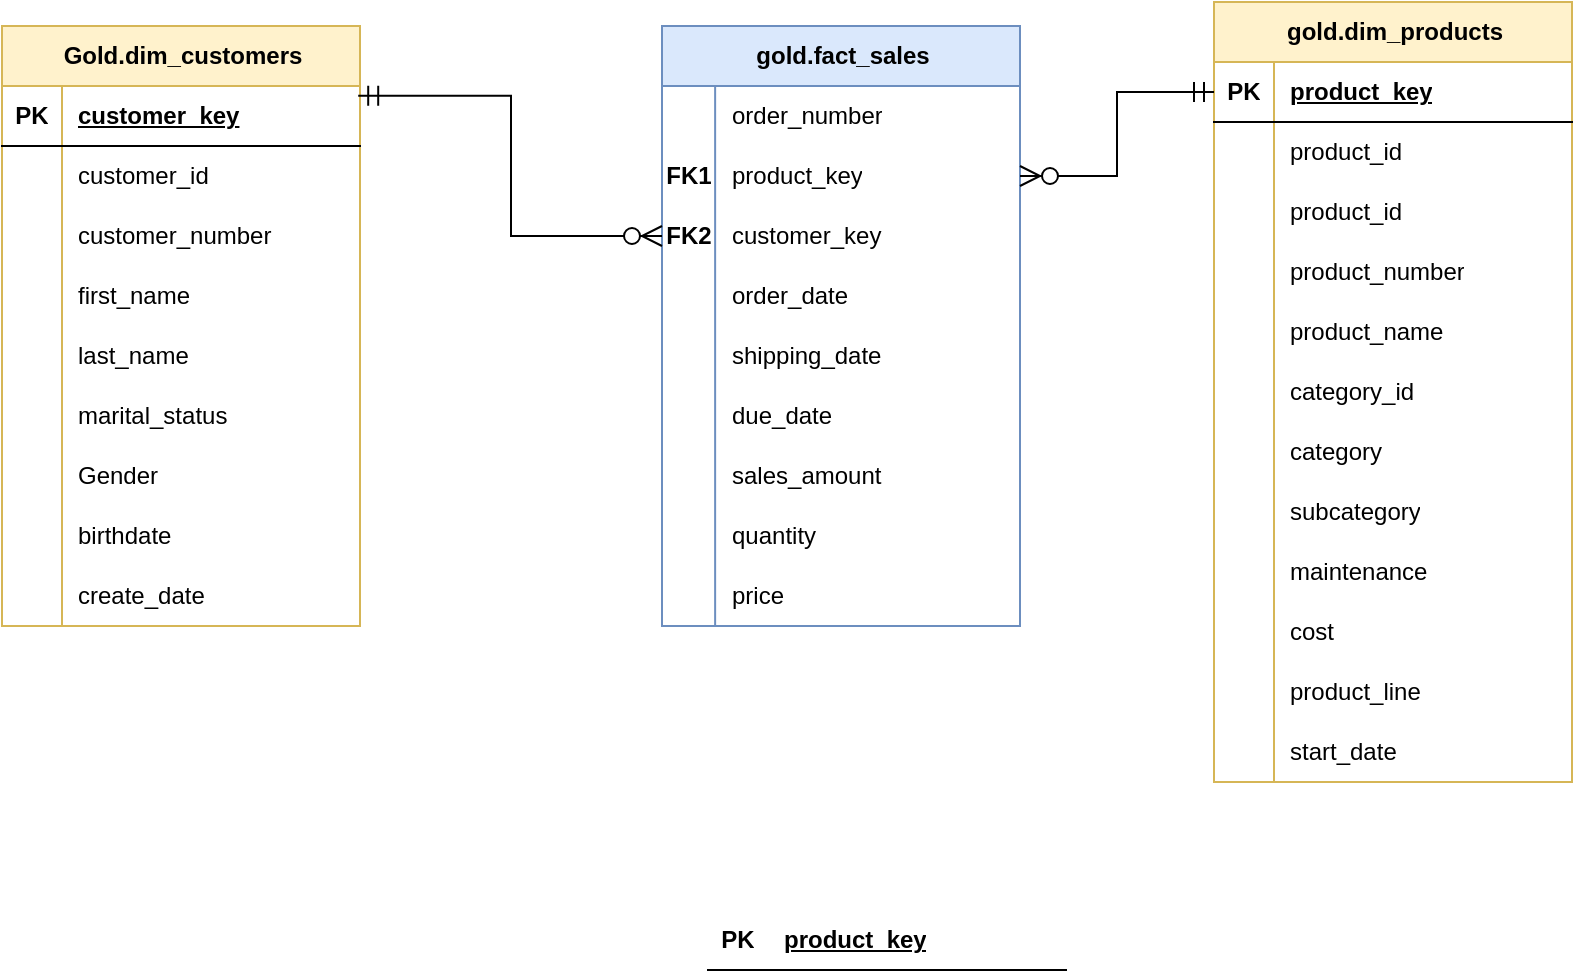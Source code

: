 <mxfile version="28.1.1">
  <diagram name="Page-1" id="63vVCfD1VxwzjNceuNrs">
    <mxGraphModel dx="1189" dy="1664" grid="0" gridSize="10" guides="1" tooltips="1" connect="1" arrows="1" fold="1" page="0" pageScale="1" pageWidth="850" pageHeight="1100" math="0" shadow="0">
      <root>
        <mxCell id="0" />
        <mxCell id="1" parent="0" />
        <mxCell id="k10JmdyCMAcYPSyfV8gS-1" value="Gold.dim_customers" style="shape=table;startSize=30;container=1;collapsible=1;childLayout=tableLayout;fixedRows=1;rowLines=0;fontStyle=1;align=center;resizeLast=1;html=1;fillColor=#fff2cc;strokeColor=#d6b656;" vertex="1" parent="1">
          <mxGeometry x="-175" width="179" height="300" as="geometry" />
        </mxCell>
        <mxCell id="k10JmdyCMAcYPSyfV8gS-2" value="" style="shape=tableRow;horizontal=0;startSize=0;swimlaneHead=0;swimlaneBody=0;fillColor=none;collapsible=0;dropTarget=0;points=[[0,0.5],[1,0.5]];portConstraint=eastwest;top=0;left=0;right=0;bottom=1;" vertex="1" parent="k10JmdyCMAcYPSyfV8gS-1">
          <mxGeometry y="30" width="179" height="30" as="geometry" />
        </mxCell>
        <mxCell id="k10JmdyCMAcYPSyfV8gS-3" value="PK" style="shape=partialRectangle;connectable=0;fillColor=none;top=0;left=0;bottom=0;right=0;fontStyle=1;overflow=hidden;whiteSpace=wrap;html=1;" vertex="1" parent="k10JmdyCMAcYPSyfV8gS-2">
          <mxGeometry width="30" height="30" as="geometry">
            <mxRectangle width="30" height="30" as="alternateBounds" />
          </mxGeometry>
        </mxCell>
        <mxCell id="k10JmdyCMAcYPSyfV8gS-4" value="customer_key" style="shape=partialRectangle;connectable=0;fillColor=none;top=0;left=0;bottom=0;right=0;align=left;spacingLeft=6;fontStyle=5;overflow=hidden;whiteSpace=wrap;html=1;" vertex="1" parent="k10JmdyCMAcYPSyfV8gS-2">
          <mxGeometry x="30" width="149" height="30" as="geometry">
            <mxRectangle width="149" height="30" as="alternateBounds" />
          </mxGeometry>
        </mxCell>
        <mxCell id="k10JmdyCMAcYPSyfV8gS-5" value="" style="shape=tableRow;horizontal=0;startSize=0;swimlaneHead=0;swimlaneBody=0;fillColor=none;collapsible=0;dropTarget=0;points=[[0,0.5],[1,0.5]];portConstraint=eastwest;top=0;left=0;right=0;bottom=0;" vertex="1" parent="k10JmdyCMAcYPSyfV8gS-1">
          <mxGeometry y="60" width="179" height="30" as="geometry" />
        </mxCell>
        <mxCell id="k10JmdyCMAcYPSyfV8gS-6" value="" style="shape=partialRectangle;connectable=0;fillColor=none;top=0;left=0;bottom=0;right=0;editable=1;overflow=hidden;whiteSpace=wrap;html=1;" vertex="1" parent="k10JmdyCMAcYPSyfV8gS-5">
          <mxGeometry width="30" height="30" as="geometry">
            <mxRectangle width="30" height="30" as="alternateBounds" />
          </mxGeometry>
        </mxCell>
        <mxCell id="k10JmdyCMAcYPSyfV8gS-7" value="customer_id" style="shape=partialRectangle;connectable=0;fillColor=none;top=0;left=0;bottom=0;right=0;align=left;spacingLeft=6;overflow=hidden;whiteSpace=wrap;html=1;" vertex="1" parent="k10JmdyCMAcYPSyfV8gS-5">
          <mxGeometry x="30" width="149" height="30" as="geometry">
            <mxRectangle width="149" height="30" as="alternateBounds" />
          </mxGeometry>
        </mxCell>
        <mxCell id="k10JmdyCMAcYPSyfV8gS-8" value="" style="shape=tableRow;horizontal=0;startSize=0;swimlaneHead=0;swimlaneBody=0;fillColor=none;collapsible=0;dropTarget=0;points=[[0,0.5],[1,0.5]];portConstraint=eastwest;top=0;left=0;right=0;bottom=0;" vertex="1" parent="k10JmdyCMAcYPSyfV8gS-1">
          <mxGeometry y="90" width="179" height="30" as="geometry" />
        </mxCell>
        <mxCell id="k10JmdyCMAcYPSyfV8gS-9" value="" style="shape=partialRectangle;connectable=0;fillColor=none;top=0;left=0;bottom=0;right=0;editable=1;overflow=hidden;whiteSpace=wrap;html=1;" vertex="1" parent="k10JmdyCMAcYPSyfV8gS-8">
          <mxGeometry width="30" height="30" as="geometry">
            <mxRectangle width="30" height="30" as="alternateBounds" />
          </mxGeometry>
        </mxCell>
        <mxCell id="k10JmdyCMAcYPSyfV8gS-10" value="customer_number" style="shape=partialRectangle;connectable=0;fillColor=none;top=0;left=0;bottom=0;right=0;align=left;spacingLeft=6;overflow=hidden;whiteSpace=wrap;html=1;" vertex="1" parent="k10JmdyCMAcYPSyfV8gS-8">
          <mxGeometry x="30" width="149" height="30" as="geometry">
            <mxRectangle width="149" height="30" as="alternateBounds" />
          </mxGeometry>
        </mxCell>
        <mxCell id="k10JmdyCMAcYPSyfV8gS-11" value="" style="shape=tableRow;horizontal=0;startSize=0;swimlaneHead=0;swimlaneBody=0;fillColor=none;collapsible=0;dropTarget=0;points=[[0,0.5],[1,0.5]];portConstraint=eastwest;top=0;left=0;right=0;bottom=0;" vertex="1" parent="k10JmdyCMAcYPSyfV8gS-1">
          <mxGeometry y="120" width="179" height="30" as="geometry" />
        </mxCell>
        <mxCell id="k10JmdyCMAcYPSyfV8gS-12" value="" style="shape=partialRectangle;connectable=0;fillColor=none;top=0;left=0;bottom=0;right=0;editable=1;overflow=hidden;whiteSpace=wrap;html=1;" vertex="1" parent="k10JmdyCMAcYPSyfV8gS-11">
          <mxGeometry width="30" height="30" as="geometry">
            <mxRectangle width="30" height="30" as="alternateBounds" />
          </mxGeometry>
        </mxCell>
        <mxCell id="k10JmdyCMAcYPSyfV8gS-13" value="first_name" style="shape=partialRectangle;connectable=0;fillColor=none;top=0;left=0;bottom=0;right=0;align=left;spacingLeft=6;overflow=hidden;whiteSpace=wrap;html=1;" vertex="1" parent="k10JmdyCMAcYPSyfV8gS-11">
          <mxGeometry x="30" width="149" height="30" as="geometry">
            <mxRectangle width="149" height="30" as="alternateBounds" />
          </mxGeometry>
        </mxCell>
        <mxCell id="k10JmdyCMAcYPSyfV8gS-14" value="" style="shape=tableRow;horizontal=0;startSize=0;swimlaneHead=0;swimlaneBody=0;fillColor=none;collapsible=0;dropTarget=0;points=[[0,0.5],[1,0.5]];portConstraint=eastwest;top=0;left=0;right=0;bottom=0;" vertex="1" parent="k10JmdyCMAcYPSyfV8gS-1">
          <mxGeometry y="150" width="179" height="30" as="geometry" />
        </mxCell>
        <mxCell id="k10JmdyCMAcYPSyfV8gS-15" value="" style="shape=partialRectangle;connectable=0;fillColor=none;top=0;left=0;bottom=0;right=0;editable=1;overflow=hidden;whiteSpace=wrap;html=1;" vertex="1" parent="k10JmdyCMAcYPSyfV8gS-14">
          <mxGeometry width="30" height="30" as="geometry">
            <mxRectangle width="30" height="30" as="alternateBounds" />
          </mxGeometry>
        </mxCell>
        <mxCell id="k10JmdyCMAcYPSyfV8gS-16" value="last_name" style="shape=partialRectangle;connectable=0;fillColor=none;top=0;left=0;bottom=0;right=0;align=left;spacingLeft=6;overflow=hidden;whiteSpace=wrap;html=1;" vertex="1" parent="k10JmdyCMAcYPSyfV8gS-14">
          <mxGeometry x="30" width="149" height="30" as="geometry">
            <mxRectangle width="149" height="30" as="alternateBounds" />
          </mxGeometry>
        </mxCell>
        <mxCell id="k10JmdyCMAcYPSyfV8gS-17" value="" style="shape=tableRow;horizontal=0;startSize=0;swimlaneHead=0;swimlaneBody=0;fillColor=none;collapsible=0;dropTarget=0;points=[[0,0.5],[1,0.5]];portConstraint=eastwest;top=0;left=0;right=0;bottom=0;" vertex="1" parent="k10JmdyCMAcYPSyfV8gS-1">
          <mxGeometry y="180" width="179" height="30" as="geometry" />
        </mxCell>
        <mxCell id="k10JmdyCMAcYPSyfV8gS-18" value="" style="shape=partialRectangle;connectable=0;fillColor=none;top=0;left=0;bottom=0;right=0;editable=1;overflow=hidden;whiteSpace=wrap;html=1;" vertex="1" parent="k10JmdyCMAcYPSyfV8gS-17">
          <mxGeometry width="30" height="30" as="geometry">
            <mxRectangle width="30" height="30" as="alternateBounds" />
          </mxGeometry>
        </mxCell>
        <mxCell id="k10JmdyCMAcYPSyfV8gS-19" value="marital_status" style="shape=partialRectangle;connectable=0;fillColor=none;top=0;left=0;bottom=0;right=0;align=left;spacingLeft=6;overflow=hidden;whiteSpace=wrap;html=1;" vertex="1" parent="k10JmdyCMAcYPSyfV8gS-17">
          <mxGeometry x="30" width="149" height="30" as="geometry">
            <mxRectangle width="149" height="30" as="alternateBounds" />
          </mxGeometry>
        </mxCell>
        <mxCell id="k10JmdyCMAcYPSyfV8gS-20" value="" style="shape=tableRow;horizontal=0;startSize=0;swimlaneHead=0;swimlaneBody=0;fillColor=none;collapsible=0;dropTarget=0;points=[[0,0.5],[1,0.5]];portConstraint=eastwest;top=0;left=0;right=0;bottom=0;" vertex="1" parent="k10JmdyCMAcYPSyfV8gS-1">
          <mxGeometry y="210" width="179" height="30" as="geometry" />
        </mxCell>
        <mxCell id="k10JmdyCMAcYPSyfV8gS-21" value="" style="shape=partialRectangle;connectable=0;fillColor=none;top=0;left=0;bottom=0;right=0;editable=1;overflow=hidden;whiteSpace=wrap;html=1;" vertex="1" parent="k10JmdyCMAcYPSyfV8gS-20">
          <mxGeometry width="30" height="30" as="geometry">
            <mxRectangle width="30" height="30" as="alternateBounds" />
          </mxGeometry>
        </mxCell>
        <mxCell id="k10JmdyCMAcYPSyfV8gS-22" value="Gender" style="shape=partialRectangle;connectable=0;fillColor=none;top=0;left=0;bottom=0;right=0;align=left;spacingLeft=6;overflow=hidden;whiteSpace=wrap;html=1;" vertex="1" parent="k10JmdyCMAcYPSyfV8gS-20">
          <mxGeometry x="30" width="149" height="30" as="geometry">
            <mxRectangle width="149" height="30" as="alternateBounds" />
          </mxGeometry>
        </mxCell>
        <mxCell id="k10JmdyCMAcYPSyfV8gS-23" value="" style="shape=tableRow;horizontal=0;startSize=0;swimlaneHead=0;swimlaneBody=0;fillColor=none;collapsible=0;dropTarget=0;points=[[0,0.5],[1,0.5]];portConstraint=eastwest;top=0;left=0;right=0;bottom=0;" vertex="1" parent="k10JmdyCMAcYPSyfV8gS-1">
          <mxGeometry y="240" width="179" height="30" as="geometry" />
        </mxCell>
        <mxCell id="k10JmdyCMAcYPSyfV8gS-24" value="" style="shape=partialRectangle;connectable=0;fillColor=none;top=0;left=0;bottom=0;right=0;editable=1;overflow=hidden;whiteSpace=wrap;html=1;" vertex="1" parent="k10JmdyCMAcYPSyfV8gS-23">
          <mxGeometry width="30" height="30" as="geometry">
            <mxRectangle width="30" height="30" as="alternateBounds" />
          </mxGeometry>
        </mxCell>
        <mxCell id="k10JmdyCMAcYPSyfV8gS-25" value="birthdate" style="shape=partialRectangle;connectable=0;fillColor=none;top=0;left=0;bottom=0;right=0;align=left;spacingLeft=6;overflow=hidden;whiteSpace=wrap;html=1;" vertex="1" parent="k10JmdyCMAcYPSyfV8gS-23">
          <mxGeometry x="30" width="149" height="30" as="geometry">
            <mxRectangle width="149" height="30" as="alternateBounds" />
          </mxGeometry>
        </mxCell>
        <mxCell id="k10JmdyCMAcYPSyfV8gS-26" value="" style="shape=tableRow;horizontal=0;startSize=0;swimlaneHead=0;swimlaneBody=0;fillColor=none;collapsible=0;dropTarget=0;points=[[0,0.5],[1,0.5]];portConstraint=eastwest;top=0;left=0;right=0;bottom=0;" vertex="1" parent="k10JmdyCMAcYPSyfV8gS-1">
          <mxGeometry y="270" width="179" height="30" as="geometry" />
        </mxCell>
        <mxCell id="k10JmdyCMAcYPSyfV8gS-27" value="" style="shape=partialRectangle;connectable=0;fillColor=none;top=0;left=0;bottom=0;right=0;editable=1;overflow=hidden;whiteSpace=wrap;html=1;" vertex="1" parent="k10JmdyCMAcYPSyfV8gS-26">
          <mxGeometry width="30" height="30" as="geometry">
            <mxRectangle width="30" height="30" as="alternateBounds" />
          </mxGeometry>
        </mxCell>
        <mxCell id="k10JmdyCMAcYPSyfV8gS-28" value="create_date" style="shape=partialRectangle;connectable=0;fillColor=none;top=0;left=0;bottom=0;right=0;align=left;spacingLeft=6;overflow=hidden;whiteSpace=wrap;html=1;" vertex="1" parent="k10JmdyCMAcYPSyfV8gS-26">
          <mxGeometry x="30" width="149" height="30" as="geometry">
            <mxRectangle width="149" height="30" as="alternateBounds" />
          </mxGeometry>
        </mxCell>
        <mxCell id="k10JmdyCMAcYPSyfV8gS-29" value="gold.dim_products" style="shape=table;startSize=30;container=1;collapsible=1;childLayout=tableLayout;fixedRows=1;rowLines=0;fontStyle=1;align=center;resizeLast=1;html=1;fillColor=#fff2cc;strokeColor=#d6b656;" vertex="1" parent="1">
          <mxGeometry x="431" y="-12" width="179" height="390" as="geometry" />
        </mxCell>
        <mxCell id="k10JmdyCMAcYPSyfV8gS-30" value="" style="shape=tableRow;horizontal=0;startSize=0;swimlaneHead=0;swimlaneBody=0;fillColor=none;collapsible=0;dropTarget=0;points=[[0,0.5],[1,0.5]];portConstraint=eastwest;top=0;left=0;right=0;bottom=1;" vertex="1" parent="k10JmdyCMAcYPSyfV8gS-29">
          <mxGeometry y="30" width="179" height="30" as="geometry" />
        </mxCell>
        <mxCell id="k10JmdyCMAcYPSyfV8gS-31" value="PK" style="shape=partialRectangle;connectable=0;fillColor=none;top=0;left=0;bottom=0;right=0;fontStyle=1;overflow=hidden;whiteSpace=wrap;html=1;" vertex="1" parent="k10JmdyCMAcYPSyfV8gS-30">
          <mxGeometry width="30" height="30" as="geometry">
            <mxRectangle width="30" height="30" as="alternateBounds" />
          </mxGeometry>
        </mxCell>
        <mxCell id="k10JmdyCMAcYPSyfV8gS-32" value="product_key" style="shape=partialRectangle;connectable=0;fillColor=none;top=0;left=0;bottom=0;right=0;align=left;spacingLeft=6;fontStyle=5;overflow=hidden;whiteSpace=wrap;html=1;" vertex="1" parent="k10JmdyCMAcYPSyfV8gS-30">
          <mxGeometry x="30" width="149" height="30" as="geometry">
            <mxRectangle width="149" height="30" as="alternateBounds" />
          </mxGeometry>
        </mxCell>
        <mxCell id="k10JmdyCMAcYPSyfV8gS-33" value="" style="shape=tableRow;horizontal=0;startSize=0;swimlaneHead=0;swimlaneBody=0;fillColor=none;collapsible=0;dropTarget=0;points=[[0,0.5],[1,0.5]];portConstraint=eastwest;top=0;left=0;right=0;bottom=0;" vertex="1" parent="k10JmdyCMAcYPSyfV8gS-29">
          <mxGeometry y="60" width="179" height="30" as="geometry" />
        </mxCell>
        <mxCell id="k10JmdyCMAcYPSyfV8gS-34" value="" style="shape=partialRectangle;connectable=0;fillColor=none;top=0;left=0;bottom=0;right=0;editable=1;overflow=hidden;whiteSpace=wrap;html=1;" vertex="1" parent="k10JmdyCMAcYPSyfV8gS-33">
          <mxGeometry width="30" height="30" as="geometry">
            <mxRectangle width="30" height="30" as="alternateBounds" />
          </mxGeometry>
        </mxCell>
        <mxCell id="k10JmdyCMAcYPSyfV8gS-35" value="product_id" style="shape=partialRectangle;connectable=0;fillColor=none;top=0;left=0;bottom=0;right=0;align=left;spacingLeft=6;overflow=hidden;whiteSpace=wrap;html=1;" vertex="1" parent="k10JmdyCMAcYPSyfV8gS-33">
          <mxGeometry x="30" width="149" height="30" as="geometry">
            <mxRectangle width="149" height="30" as="alternateBounds" />
          </mxGeometry>
        </mxCell>
        <mxCell id="k10JmdyCMAcYPSyfV8gS-36" value="" style="shape=tableRow;horizontal=0;startSize=0;swimlaneHead=0;swimlaneBody=0;fillColor=none;collapsible=0;dropTarget=0;points=[[0,0.5],[1,0.5]];portConstraint=eastwest;top=0;left=0;right=0;bottom=0;" vertex="1" parent="k10JmdyCMAcYPSyfV8gS-29">
          <mxGeometry y="90" width="179" height="30" as="geometry" />
        </mxCell>
        <mxCell id="k10JmdyCMAcYPSyfV8gS-37" value="" style="shape=partialRectangle;connectable=0;fillColor=none;top=0;left=0;bottom=0;right=0;editable=1;overflow=hidden;whiteSpace=wrap;html=1;" vertex="1" parent="k10JmdyCMAcYPSyfV8gS-36">
          <mxGeometry width="30" height="30" as="geometry">
            <mxRectangle width="30" height="30" as="alternateBounds" />
          </mxGeometry>
        </mxCell>
        <mxCell id="k10JmdyCMAcYPSyfV8gS-38" value="product_id" style="shape=partialRectangle;connectable=0;fillColor=none;top=0;left=0;bottom=0;right=0;align=left;spacingLeft=6;overflow=hidden;whiteSpace=wrap;html=1;" vertex="1" parent="k10JmdyCMAcYPSyfV8gS-36">
          <mxGeometry x="30" width="149" height="30" as="geometry">
            <mxRectangle width="149" height="30" as="alternateBounds" />
          </mxGeometry>
        </mxCell>
        <mxCell id="k10JmdyCMAcYPSyfV8gS-39" value="" style="shape=tableRow;horizontal=0;startSize=0;swimlaneHead=0;swimlaneBody=0;fillColor=none;collapsible=0;dropTarget=0;points=[[0,0.5],[1,0.5]];portConstraint=eastwest;top=0;left=0;right=0;bottom=0;" vertex="1" parent="k10JmdyCMAcYPSyfV8gS-29">
          <mxGeometry y="120" width="179" height="30" as="geometry" />
        </mxCell>
        <mxCell id="k10JmdyCMAcYPSyfV8gS-40" value="" style="shape=partialRectangle;connectable=0;fillColor=none;top=0;left=0;bottom=0;right=0;editable=1;overflow=hidden;whiteSpace=wrap;html=1;" vertex="1" parent="k10JmdyCMAcYPSyfV8gS-39">
          <mxGeometry width="30" height="30" as="geometry">
            <mxRectangle width="30" height="30" as="alternateBounds" />
          </mxGeometry>
        </mxCell>
        <mxCell id="k10JmdyCMAcYPSyfV8gS-41" value="product_number" style="shape=partialRectangle;connectable=0;fillColor=none;top=0;left=0;bottom=0;right=0;align=left;spacingLeft=6;overflow=hidden;whiteSpace=wrap;html=1;" vertex="1" parent="k10JmdyCMAcYPSyfV8gS-39">
          <mxGeometry x="30" width="149" height="30" as="geometry">
            <mxRectangle width="149" height="30" as="alternateBounds" />
          </mxGeometry>
        </mxCell>
        <mxCell id="k10JmdyCMAcYPSyfV8gS-42" value="" style="shape=tableRow;horizontal=0;startSize=0;swimlaneHead=0;swimlaneBody=0;fillColor=none;collapsible=0;dropTarget=0;points=[[0,0.5],[1,0.5]];portConstraint=eastwest;top=0;left=0;right=0;bottom=0;" vertex="1" parent="k10JmdyCMAcYPSyfV8gS-29">
          <mxGeometry y="150" width="179" height="30" as="geometry" />
        </mxCell>
        <mxCell id="k10JmdyCMAcYPSyfV8gS-43" value="" style="shape=partialRectangle;connectable=0;fillColor=none;top=0;left=0;bottom=0;right=0;editable=1;overflow=hidden;whiteSpace=wrap;html=1;" vertex="1" parent="k10JmdyCMAcYPSyfV8gS-42">
          <mxGeometry width="30" height="30" as="geometry">
            <mxRectangle width="30" height="30" as="alternateBounds" />
          </mxGeometry>
        </mxCell>
        <mxCell id="k10JmdyCMAcYPSyfV8gS-44" value="product_name" style="shape=partialRectangle;connectable=0;fillColor=none;top=0;left=0;bottom=0;right=0;align=left;spacingLeft=6;overflow=hidden;whiteSpace=wrap;html=1;" vertex="1" parent="k10JmdyCMAcYPSyfV8gS-42">
          <mxGeometry x="30" width="149" height="30" as="geometry">
            <mxRectangle width="149" height="30" as="alternateBounds" />
          </mxGeometry>
        </mxCell>
        <mxCell id="k10JmdyCMAcYPSyfV8gS-45" value="" style="shape=tableRow;horizontal=0;startSize=0;swimlaneHead=0;swimlaneBody=0;fillColor=none;collapsible=0;dropTarget=0;points=[[0,0.5],[1,0.5]];portConstraint=eastwest;top=0;left=0;right=0;bottom=0;" vertex="1" parent="k10JmdyCMAcYPSyfV8gS-29">
          <mxGeometry y="180" width="179" height="30" as="geometry" />
        </mxCell>
        <mxCell id="k10JmdyCMAcYPSyfV8gS-46" value="" style="shape=partialRectangle;connectable=0;fillColor=none;top=0;left=0;bottom=0;right=0;editable=1;overflow=hidden;whiteSpace=wrap;html=1;" vertex="1" parent="k10JmdyCMAcYPSyfV8gS-45">
          <mxGeometry width="30" height="30" as="geometry">
            <mxRectangle width="30" height="30" as="alternateBounds" />
          </mxGeometry>
        </mxCell>
        <mxCell id="k10JmdyCMAcYPSyfV8gS-47" value="category_id" style="shape=partialRectangle;connectable=0;fillColor=none;top=0;left=0;bottom=0;right=0;align=left;spacingLeft=6;overflow=hidden;whiteSpace=wrap;html=1;" vertex="1" parent="k10JmdyCMAcYPSyfV8gS-45">
          <mxGeometry x="30" width="149" height="30" as="geometry">
            <mxRectangle width="149" height="30" as="alternateBounds" />
          </mxGeometry>
        </mxCell>
        <mxCell id="k10JmdyCMAcYPSyfV8gS-48" value="" style="shape=tableRow;horizontal=0;startSize=0;swimlaneHead=0;swimlaneBody=0;fillColor=none;collapsible=0;dropTarget=0;points=[[0,0.5],[1,0.5]];portConstraint=eastwest;top=0;left=0;right=0;bottom=0;" vertex="1" parent="k10JmdyCMAcYPSyfV8gS-29">
          <mxGeometry y="210" width="179" height="30" as="geometry" />
        </mxCell>
        <mxCell id="k10JmdyCMAcYPSyfV8gS-49" value="" style="shape=partialRectangle;connectable=0;fillColor=none;top=0;left=0;bottom=0;right=0;editable=1;overflow=hidden;whiteSpace=wrap;html=1;" vertex="1" parent="k10JmdyCMAcYPSyfV8gS-48">
          <mxGeometry width="30" height="30" as="geometry">
            <mxRectangle width="30" height="30" as="alternateBounds" />
          </mxGeometry>
        </mxCell>
        <mxCell id="k10JmdyCMAcYPSyfV8gS-50" value="category" style="shape=partialRectangle;connectable=0;fillColor=none;top=0;left=0;bottom=0;right=0;align=left;spacingLeft=6;overflow=hidden;whiteSpace=wrap;html=1;" vertex="1" parent="k10JmdyCMAcYPSyfV8gS-48">
          <mxGeometry x="30" width="149" height="30" as="geometry">
            <mxRectangle width="149" height="30" as="alternateBounds" />
          </mxGeometry>
        </mxCell>
        <mxCell id="k10JmdyCMAcYPSyfV8gS-51" value="" style="shape=tableRow;horizontal=0;startSize=0;swimlaneHead=0;swimlaneBody=0;fillColor=none;collapsible=0;dropTarget=0;points=[[0,0.5],[1,0.5]];portConstraint=eastwest;top=0;left=0;right=0;bottom=0;" vertex="1" parent="k10JmdyCMAcYPSyfV8gS-29">
          <mxGeometry y="240" width="179" height="30" as="geometry" />
        </mxCell>
        <mxCell id="k10JmdyCMAcYPSyfV8gS-52" value="" style="shape=partialRectangle;connectable=0;fillColor=none;top=0;left=0;bottom=0;right=0;editable=1;overflow=hidden;whiteSpace=wrap;html=1;" vertex="1" parent="k10JmdyCMAcYPSyfV8gS-51">
          <mxGeometry width="30" height="30" as="geometry">
            <mxRectangle width="30" height="30" as="alternateBounds" />
          </mxGeometry>
        </mxCell>
        <mxCell id="k10JmdyCMAcYPSyfV8gS-53" value="subcategory" style="shape=partialRectangle;connectable=0;fillColor=none;top=0;left=0;bottom=0;right=0;align=left;spacingLeft=6;overflow=hidden;whiteSpace=wrap;html=1;" vertex="1" parent="k10JmdyCMAcYPSyfV8gS-51">
          <mxGeometry x="30" width="149" height="30" as="geometry">
            <mxRectangle width="149" height="30" as="alternateBounds" />
          </mxGeometry>
        </mxCell>
        <mxCell id="k10JmdyCMAcYPSyfV8gS-54" value="" style="shape=tableRow;horizontal=0;startSize=0;swimlaneHead=0;swimlaneBody=0;fillColor=none;collapsible=0;dropTarget=0;points=[[0,0.5],[1,0.5]];portConstraint=eastwest;top=0;left=0;right=0;bottom=0;" vertex="1" parent="k10JmdyCMAcYPSyfV8gS-29">
          <mxGeometry y="270" width="179" height="30" as="geometry" />
        </mxCell>
        <mxCell id="k10JmdyCMAcYPSyfV8gS-55" value="" style="shape=partialRectangle;connectable=0;fillColor=none;top=0;left=0;bottom=0;right=0;editable=1;overflow=hidden;whiteSpace=wrap;html=1;" vertex="1" parent="k10JmdyCMAcYPSyfV8gS-54">
          <mxGeometry width="30" height="30" as="geometry">
            <mxRectangle width="30" height="30" as="alternateBounds" />
          </mxGeometry>
        </mxCell>
        <mxCell id="k10JmdyCMAcYPSyfV8gS-56" value="maintenance" style="shape=partialRectangle;connectable=0;fillColor=none;top=0;left=0;bottom=0;right=0;align=left;spacingLeft=6;overflow=hidden;whiteSpace=wrap;html=1;" vertex="1" parent="k10JmdyCMAcYPSyfV8gS-54">
          <mxGeometry x="30" width="149" height="30" as="geometry">
            <mxRectangle width="149" height="30" as="alternateBounds" />
          </mxGeometry>
        </mxCell>
        <mxCell id="k10JmdyCMAcYPSyfV8gS-85" value="" style="shape=tableRow;horizontal=0;startSize=0;swimlaneHead=0;swimlaneBody=0;fillColor=none;collapsible=0;dropTarget=0;points=[[0,0.5],[1,0.5]];portConstraint=eastwest;top=0;left=0;right=0;bottom=0;" vertex="1" parent="k10JmdyCMAcYPSyfV8gS-29">
          <mxGeometry y="300" width="179" height="30" as="geometry" />
        </mxCell>
        <mxCell id="k10JmdyCMAcYPSyfV8gS-86" value="" style="shape=partialRectangle;connectable=0;fillColor=none;top=0;left=0;bottom=0;right=0;editable=1;overflow=hidden;whiteSpace=wrap;html=1;" vertex="1" parent="k10JmdyCMAcYPSyfV8gS-85">
          <mxGeometry width="30" height="30" as="geometry">
            <mxRectangle width="30" height="30" as="alternateBounds" />
          </mxGeometry>
        </mxCell>
        <mxCell id="k10JmdyCMAcYPSyfV8gS-87" value="cost" style="shape=partialRectangle;connectable=0;fillColor=none;top=0;left=0;bottom=0;right=0;align=left;spacingLeft=6;overflow=hidden;whiteSpace=wrap;html=1;" vertex="1" parent="k10JmdyCMAcYPSyfV8gS-85">
          <mxGeometry x="30" width="149" height="30" as="geometry">
            <mxRectangle width="149" height="30" as="alternateBounds" />
          </mxGeometry>
        </mxCell>
        <mxCell id="k10JmdyCMAcYPSyfV8gS-88" value="" style="shape=tableRow;horizontal=0;startSize=0;swimlaneHead=0;swimlaneBody=0;fillColor=none;collapsible=0;dropTarget=0;points=[[0,0.5],[1,0.5]];portConstraint=eastwest;top=0;left=0;right=0;bottom=0;" vertex="1" parent="k10JmdyCMAcYPSyfV8gS-29">
          <mxGeometry y="330" width="179" height="30" as="geometry" />
        </mxCell>
        <mxCell id="k10JmdyCMAcYPSyfV8gS-89" value="" style="shape=partialRectangle;connectable=0;fillColor=none;top=0;left=0;bottom=0;right=0;editable=1;overflow=hidden;whiteSpace=wrap;html=1;" vertex="1" parent="k10JmdyCMAcYPSyfV8gS-88">
          <mxGeometry width="30" height="30" as="geometry">
            <mxRectangle width="30" height="30" as="alternateBounds" />
          </mxGeometry>
        </mxCell>
        <mxCell id="k10JmdyCMAcYPSyfV8gS-90" value="product_line" style="shape=partialRectangle;connectable=0;fillColor=none;top=0;left=0;bottom=0;right=0;align=left;spacingLeft=6;overflow=hidden;whiteSpace=wrap;html=1;" vertex="1" parent="k10JmdyCMAcYPSyfV8gS-88">
          <mxGeometry x="30" width="149" height="30" as="geometry">
            <mxRectangle width="149" height="30" as="alternateBounds" />
          </mxGeometry>
        </mxCell>
        <mxCell id="k10JmdyCMAcYPSyfV8gS-91" value="" style="shape=tableRow;horizontal=0;startSize=0;swimlaneHead=0;swimlaneBody=0;fillColor=none;collapsible=0;dropTarget=0;points=[[0,0.5],[1,0.5]];portConstraint=eastwest;top=0;left=0;right=0;bottom=0;" vertex="1" parent="k10JmdyCMAcYPSyfV8gS-29">
          <mxGeometry y="360" width="179" height="30" as="geometry" />
        </mxCell>
        <mxCell id="k10JmdyCMAcYPSyfV8gS-92" value="" style="shape=partialRectangle;connectable=0;fillColor=none;top=0;left=0;bottom=0;right=0;editable=1;overflow=hidden;whiteSpace=wrap;html=1;" vertex="1" parent="k10JmdyCMAcYPSyfV8gS-91">
          <mxGeometry width="30" height="30" as="geometry">
            <mxRectangle width="30" height="30" as="alternateBounds" />
          </mxGeometry>
        </mxCell>
        <mxCell id="k10JmdyCMAcYPSyfV8gS-93" value="start_date" style="shape=partialRectangle;connectable=0;fillColor=none;top=0;left=0;bottom=0;right=0;align=left;spacingLeft=6;overflow=hidden;whiteSpace=wrap;html=1;" vertex="1" parent="k10JmdyCMAcYPSyfV8gS-91">
          <mxGeometry x="30" width="149" height="30" as="geometry">
            <mxRectangle width="149" height="30" as="alternateBounds" />
          </mxGeometry>
        </mxCell>
        <mxCell id="k10JmdyCMAcYPSyfV8gS-97" value="" style="shape=tableRow;horizontal=0;startSize=0;swimlaneHead=0;swimlaneBody=0;fillColor=none;collapsible=0;dropTarget=0;points=[[0,0.5],[1,0.5]];portConstraint=eastwest;top=0;left=0;right=0;bottom=1;" vertex="1" parent="1">
          <mxGeometry x="178" y="442" width="179" height="30" as="geometry" />
        </mxCell>
        <mxCell id="k10JmdyCMAcYPSyfV8gS-98" value="PK" style="shape=partialRectangle;connectable=0;fillColor=none;top=0;left=0;bottom=0;right=0;fontStyle=1;overflow=hidden;whiteSpace=wrap;html=1;" vertex="1" parent="k10JmdyCMAcYPSyfV8gS-97">
          <mxGeometry width="30" height="30" as="geometry">
            <mxRectangle width="30" height="30" as="alternateBounds" />
          </mxGeometry>
        </mxCell>
        <mxCell id="k10JmdyCMAcYPSyfV8gS-99" value="product_key" style="shape=partialRectangle;connectable=0;fillColor=none;top=0;left=0;bottom=0;right=0;align=left;spacingLeft=6;fontStyle=5;overflow=hidden;whiteSpace=wrap;html=1;" vertex="1" parent="k10JmdyCMAcYPSyfV8gS-97">
          <mxGeometry x="30" width="149" height="30" as="geometry">
            <mxRectangle width="149" height="30" as="alternateBounds" />
          </mxGeometry>
        </mxCell>
        <mxCell id="k10JmdyCMAcYPSyfV8gS-57" value="gold.fact_sales" style="shape=table;startSize=30;container=1;collapsible=1;childLayout=tableLayout;fixedRows=1;rowLines=0;fontStyle=1;align=center;resizeLast=1;html=1;fillColor=#dae8fc;strokeColor=#6c8ebf;" vertex="1" parent="1">
          <mxGeometry x="155" width="179" height="300" as="geometry" />
        </mxCell>
        <mxCell id="k10JmdyCMAcYPSyfV8gS-61" value="" style="shape=tableRow;horizontal=0;startSize=0;swimlaneHead=0;swimlaneBody=0;fillColor=none;collapsible=0;dropTarget=0;points=[[0,0.5],[1,0.5]];portConstraint=eastwest;top=0;left=0;right=0;bottom=0;" vertex="1" parent="k10JmdyCMAcYPSyfV8gS-57">
          <mxGeometry y="30" width="179" height="30" as="geometry" />
        </mxCell>
        <mxCell id="k10JmdyCMAcYPSyfV8gS-62" value="" style="shape=partialRectangle;connectable=0;fillColor=none;top=0;left=0;bottom=0;right=0;editable=1;overflow=hidden;whiteSpace=wrap;html=1;" vertex="1" parent="k10JmdyCMAcYPSyfV8gS-61">
          <mxGeometry width="26.567" height="30" as="geometry">
            <mxRectangle width="26.567" height="30" as="alternateBounds" />
          </mxGeometry>
        </mxCell>
        <mxCell id="k10JmdyCMAcYPSyfV8gS-63" value="order_number" style="shape=partialRectangle;connectable=0;fillColor=none;top=0;left=0;bottom=0;right=0;align=left;spacingLeft=6;overflow=hidden;whiteSpace=wrap;html=1;" vertex="1" parent="k10JmdyCMAcYPSyfV8gS-61">
          <mxGeometry x="26.567" width="152.433" height="30" as="geometry">
            <mxRectangle width="152.433" height="30" as="alternateBounds" />
          </mxGeometry>
        </mxCell>
        <mxCell id="k10JmdyCMAcYPSyfV8gS-64" value="" style="shape=tableRow;horizontal=0;startSize=0;swimlaneHead=0;swimlaneBody=0;fillColor=none;collapsible=0;dropTarget=0;points=[[0,0.5],[1,0.5]];portConstraint=eastwest;top=0;left=0;right=0;bottom=0;" vertex="1" parent="k10JmdyCMAcYPSyfV8gS-57">
          <mxGeometry y="60" width="179" height="30" as="geometry" />
        </mxCell>
        <mxCell id="k10JmdyCMAcYPSyfV8gS-65" value="&lt;b&gt;FK1&lt;/b&gt;" style="shape=partialRectangle;connectable=0;fillColor=none;top=0;left=0;bottom=0;right=0;editable=1;overflow=hidden;whiteSpace=wrap;html=1;" vertex="1" parent="k10JmdyCMAcYPSyfV8gS-64">
          <mxGeometry width="26.567" height="30" as="geometry">
            <mxRectangle width="26.567" height="30" as="alternateBounds" />
          </mxGeometry>
        </mxCell>
        <mxCell id="k10JmdyCMAcYPSyfV8gS-66" value="product_key" style="shape=partialRectangle;connectable=0;fillColor=none;top=0;left=0;bottom=0;right=0;align=left;spacingLeft=6;overflow=hidden;whiteSpace=wrap;html=1;" vertex="1" parent="k10JmdyCMAcYPSyfV8gS-64">
          <mxGeometry x="26.567" width="152.433" height="30" as="geometry">
            <mxRectangle width="152.433" height="30" as="alternateBounds" />
          </mxGeometry>
        </mxCell>
        <mxCell id="k10JmdyCMAcYPSyfV8gS-67" value="" style="shape=tableRow;horizontal=0;startSize=0;swimlaneHead=0;swimlaneBody=0;fillColor=none;collapsible=0;dropTarget=0;points=[[0,0.5],[1,0.5]];portConstraint=eastwest;top=0;left=0;right=0;bottom=0;" vertex="1" parent="k10JmdyCMAcYPSyfV8gS-57">
          <mxGeometry y="90" width="179" height="30" as="geometry" />
        </mxCell>
        <mxCell id="k10JmdyCMAcYPSyfV8gS-68" value="&lt;b&gt;FK2&lt;/b&gt;" style="shape=partialRectangle;connectable=0;fillColor=none;top=0;left=0;bottom=0;right=0;editable=1;overflow=hidden;whiteSpace=wrap;html=1;" vertex="1" parent="k10JmdyCMAcYPSyfV8gS-67">
          <mxGeometry width="26.567" height="30" as="geometry">
            <mxRectangle width="26.567" height="30" as="alternateBounds" />
          </mxGeometry>
        </mxCell>
        <mxCell id="k10JmdyCMAcYPSyfV8gS-69" value="customer_key" style="shape=partialRectangle;connectable=0;fillColor=none;top=0;left=0;bottom=0;right=0;align=left;spacingLeft=6;overflow=hidden;whiteSpace=wrap;html=1;" vertex="1" parent="k10JmdyCMAcYPSyfV8gS-67">
          <mxGeometry x="26.567" width="152.433" height="30" as="geometry">
            <mxRectangle width="152.433" height="30" as="alternateBounds" />
          </mxGeometry>
        </mxCell>
        <mxCell id="k10JmdyCMAcYPSyfV8gS-70" value="" style="shape=tableRow;horizontal=0;startSize=0;swimlaneHead=0;swimlaneBody=0;fillColor=none;collapsible=0;dropTarget=0;points=[[0,0.5],[1,0.5]];portConstraint=eastwest;top=0;left=0;right=0;bottom=0;" vertex="1" parent="k10JmdyCMAcYPSyfV8gS-57">
          <mxGeometry y="120" width="179" height="30" as="geometry" />
        </mxCell>
        <mxCell id="k10JmdyCMAcYPSyfV8gS-71" value="" style="shape=partialRectangle;connectable=0;fillColor=none;top=0;left=0;bottom=0;right=0;editable=1;overflow=hidden;whiteSpace=wrap;html=1;" vertex="1" parent="k10JmdyCMAcYPSyfV8gS-70">
          <mxGeometry width="26.567" height="30" as="geometry">
            <mxRectangle width="26.567" height="30" as="alternateBounds" />
          </mxGeometry>
        </mxCell>
        <mxCell id="k10JmdyCMAcYPSyfV8gS-72" value="order_date" style="shape=partialRectangle;connectable=0;fillColor=none;top=0;left=0;bottom=0;right=0;align=left;spacingLeft=6;overflow=hidden;whiteSpace=wrap;html=1;" vertex="1" parent="k10JmdyCMAcYPSyfV8gS-70">
          <mxGeometry x="26.567" width="152.433" height="30" as="geometry">
            <mxRectangle width="152.433" height="30" as="alternateBounds" />
          </mxGeometry>
        </mxCell>
        <mxCell id="k10JmdyCMAcYPSyfV8gS-73" value="" style="shape=tableRow;horizontal=0;startSize=0;swimlaneHead=0;swimlaneBody=0;fillColor=none;collapsible=0;dropTarget=0;points=[[0,0.5],[1,0.5]];portConstraint=eastwest;top=0;left=0;right=0;bottom=0;" vertex="1" parent="k10JmdyCMAcYPSyfV8gS-57">
          <mxGeometry y="150" width="179" height="30" as="geometry" />
        </mxCell>
        <mxCell id="k10JmdyCMAcYPSyfV8gS-74" value="" style="shape=partialRectangle;connectable=0;fillColor=none;top=0;left=0;bottom=0;right=0;editable=1;overflow=hidden;whiteSpace=wrap;html=1;" vertex="1" parent="k10JmdyCMAcYPSyfV8gS-73">
          <mxGeometry width="26.567" height="30" as="geometry">
            <mxRectangle width="26.567" height="30" as="alternateBounds" />
          </mxGeometry>
        </mxCell>
        <mxCell id="k10JmdyCMAcYPSyfV8gS-75" value="shipping_date" style="shape=partialRectangle;connectable=0;fillColor=none;top=0;left=0;bottom=0;right=0;align=left;spacingLeft=6;overflow=hidden;whiteSpace=wrap;html=1;" vertex="1" parent="k10JmdyCMAcYPSyfV8gS-73">
          <mxGeometry x="26.567" width="152.433" height="30" as="geometry">
            <mxRectangle width="152.433" height="30" as="alternateBounds" />
          </mxGeometry>
        </mxCell>
        <mxCell id="k10JmdyCMAcYPSyfV8gS-76" value="" style="shape=tableRow;horizontal=0;startSize=0;swimlaneHead=0;swimlaneBody=0;fillColor=none;collapsible=0;dropTarget=0;points=[[0,0.5],[1,0.5]];portConstraint=eastwest;top=0;left=0;right=0;bottom=0;" vertex="1" parent="k10JmdyCMAcYPSyfV8gS-57">
          <mxGeometry y="180" width="179" height="30" as="geometry" />
        </mxCell>
        <mxCell id="k10JmdyCMAcYPSyfV8gS-77" value="" style="shape=partialRectangle;connectable=0;fillColor=none;top=0;left=0;bottom=0;right=0;editable=1;overflow=hidden;whiteSpace=wrap;html=1;" vertex="1" parent="k10JmdyCMAcYPSyfV8gS-76">
          <mxGeometry width="26.567" height="30" as="geometry">
            <mxRectangle width="26.567" height="30" as="alternateBounds" />
          </mxGeometry>
        </mxCell>
        <mxCell id="k10JmdyCMAcYPSyfV8gS-78" value="due_date" style="shape=partialRectangle;connectable=0;fillColor=none;top=0;left=0;bottom=0;right=0;align=left;spacingLeft=6;overflow=hidden;whiteSpace=wrap;html=1;" vertex="1" parent="k10JmdyCMAcYPSyfV8gS-76">
          <mxGeometry x="26.567" width="152.433" height="30" as="geometry">
            <mxRectangle width="152.433" height="30" as="alternateBounds" />
          </mxGeometry>
        </mxCell>
        <mxCell id="k10JmdyCMAcYPSyfV8gS-79" value="" style="shape=tableRow;horizontal=0;startSize=0;swimlaneHead=0;swimlaneBody=0;fillColor=none;collapsible=0;dropTarget=0;points=[[0,0.5],[1,0.5]];portConstraint=eastwest;top=0;left=0;right=0;bottom=0;" vertex="1" parent="k10JmdyCMAcYPSyfV8gS-57">
          <mxGeometry y="210" width="179" height="30" as="geometry" />
        </mxCell>
        <mxCell id="k10JmdyCMAcYPSyfV8gS-80" value="" style="shape=partialRectangle;connectable=0;fillColor=none;top=0;left=0;bottom=0;right=0;editable=1;overflow=hidden;whiteSpace=wrap;html=1;" vertex="1" parent="k10JmdyCMAcYPSyfV8gS-79">
          <mxGeometry width="26.567" height="30" as="geometry">
            <mxRectangle width="26.567" height="30" as="alternateBounds" />
          </mxGeometry>
        </mxCell>
        <mxCell id="k10JmdyCMAcYPSyfV8gS-81" value="sales_amount" style="shape=partialRectangle;connectable=0;fillColor=none;top=0;left=0;bottom=0;right=0;align=left;spacingLeft=6;overflow=hidden;whiteSpace=wrap;html=1;" vertex="1" parent="k10JmdyCMAcYPSyfV8gS-79">
          <mxGeometry x="26.567" width="152.433" height="30" as="geometry">
            <mxRectangle width="152.433" height="30" as="alternateBounds" />
          </mxGeometry>
        </mxCell>
        <mxCell id="k10JmdyCMAcYPSyfV8gS-82" value="" style="shape=tableRow;horizontal=0;startSize=0;swimlaneHead=0;swimlaneBody=0;fillColor=none;collapsible=0;dropTarget=0;points=[[0,0.5],[1,0.5]];portConstraint=eastwest;top=0;left=0;right=0;bottom=0;" vertex="1" parent="k10JmdyCMAcYPSyfV8gS-57">
          <mxGeometry y="240" width="179" height="30" as="geometry" />
        </mxCell>
        <mxCell id="k10JmdyCMAcYPSyfV8gS-83" value="" style="shape=partialRectangle;connectable=0;fillColor=none;top=0;left=0;bottom=0;right=0;editable=1;overflow=hidden;whiteSpace=wrap;html=1;" vertex="1" parent="k10JmdyCMAcYPSyfV8gS-82">
          <mxGeometry width="26.567" height="30" as="geometry">
            <mxRectangle width="26.567" height="30" as="alternateBounds" />
          </mxGeometry>
        </mxCell>
        <mxCell id="k10JmdyCMAcYPSyfV8gS-84" value="quantity" style="shape=partialRectangle;connectable=0;fillColor=none;top=0;left=0;bottom=0;right=0;align=left;spacingLeft=6;overflow=hidden;whiteSpace=wrap;html=1;" vertex="1" parent="k10JmdyCMAcYPSyfV8gS-82">
          <mxGeometry x="26.567" width="152.433" height="30" as="geometry">
            <mxRectangle width="152.433" height="30" as="alternateBounds" />
          </mxGeometry>
        </mxCell>
        <mxCell id="k10JmdyCMAcYPSyfV8gS-94" value="" style="shape=tableRow;horizontal=0;startSize=0;swimlaneHead=0;swimlaneBody=0;fillColor=none;collapsible=0;dropTarget=0;points=[[0,0.5],[1,0.5]];portConstraint=eastwest;top=0;left=0;right=0;bottom=0;" vertex="1" parent="k10JmdyCMAcYPSyfV8gS-57">
          <mxGeometry y="270" width="179" height="30" as="geometry" />
        </mxCell>
        <mxCell id="k10JmdyCMAcYPSyfV8gS-95" value="" style="shape=partialRectangle;connectable=0;fillColor=none;top=0;left=0;bottom=0;right=0;editable=1;overflow=hidden;whiteSpace=wrap;html=1;" vertex="1" parent="k10JmdyCMAcYPSyfV8gS-94">
          <mxGeometry width="26.567" height="30" as="geometry">
            <mxRectangle width="26.567" height="30" as="alternateBounds" />
          </mxGeometry>
        </mxCell>
        <mxCell id="k10JmdyCMAcYPSyfV8gS-96" value="price" style="shape=partialRectangle;connectable=0;fillColor=none;top=0;left=0;bottom=0;right=0;align=left;spacingLeft=6;overflow=hidden;whiteSpace=wrap;html=1;" vertex="1" parent="k10JmdyCMAcYPSyfV8gS-94">
          <mxGeometry x="26.567" width="152.433" height="30" as="geometry">
            <mxRectangle width="152.433" height="30" as="alternateBounds" />
          </mxGeometry>
        </mxCell>
        <mxCell id="k10JmdyCMAcYPSyfV8gS-100" value="" style="edgeStyle=orthogonalEdgeStyle;fontSize=12;html=1;endArrow=ERzeroToMany;startArrow=ERmandOne;rounded=0;startSize=8;endSize=8;entryX=0;entryY=0.5;entryDx=0;entryDy=0;exitX=0.995;exitY=0.162;exitDx=0;exitDy=0;exitPerimeter=0;" edge="1" parent="1" source="k10JmdyCMAcYPSyfV8gS-2" target="k10JmdyCMAcYPSyfV8gS-67">
          <mxGeometry width="100" height="100" relative="1" as="geometry">
            <mxPoint x="24" y="47" as="sourcePoint" />
            <mxPoint x="124" y="-53" as="targetPoint" />
          </mxGeometry>
        </mxCell>
        <mxCell id="k10JmdyCMAcYPSyfV8gS-101" value="" style="edgeStyle=orthogonalEdgeStyle;fontSize=12;html=1;endArrow=ERzeroToMany;startArrow=ERmandOne;rounded=0;startSize=8;endSize=8;entryX=1;entryY=0.5;entryDx=0;entryDy=0;exitX=0;exitY=0.5;exitDx=0;exitDy=0;" edge="1" parent="1" source="k10JmdyCMAcYPSyfV8gS-30" target="k10JmdyCMAcYPSyfV8gS-64">
          <mxGeometry width="100" height="100" relative="1" as="geometry">
            <mxPoint x="302" y="-172" as="sourcePoint" />
            <mxPoint x="454" y="-102" as="targetPoint" />
          </mxGeometry>
        </mxCell>
      </root>
    </mxGraphModel>
  </diagram>
</mxfile>
